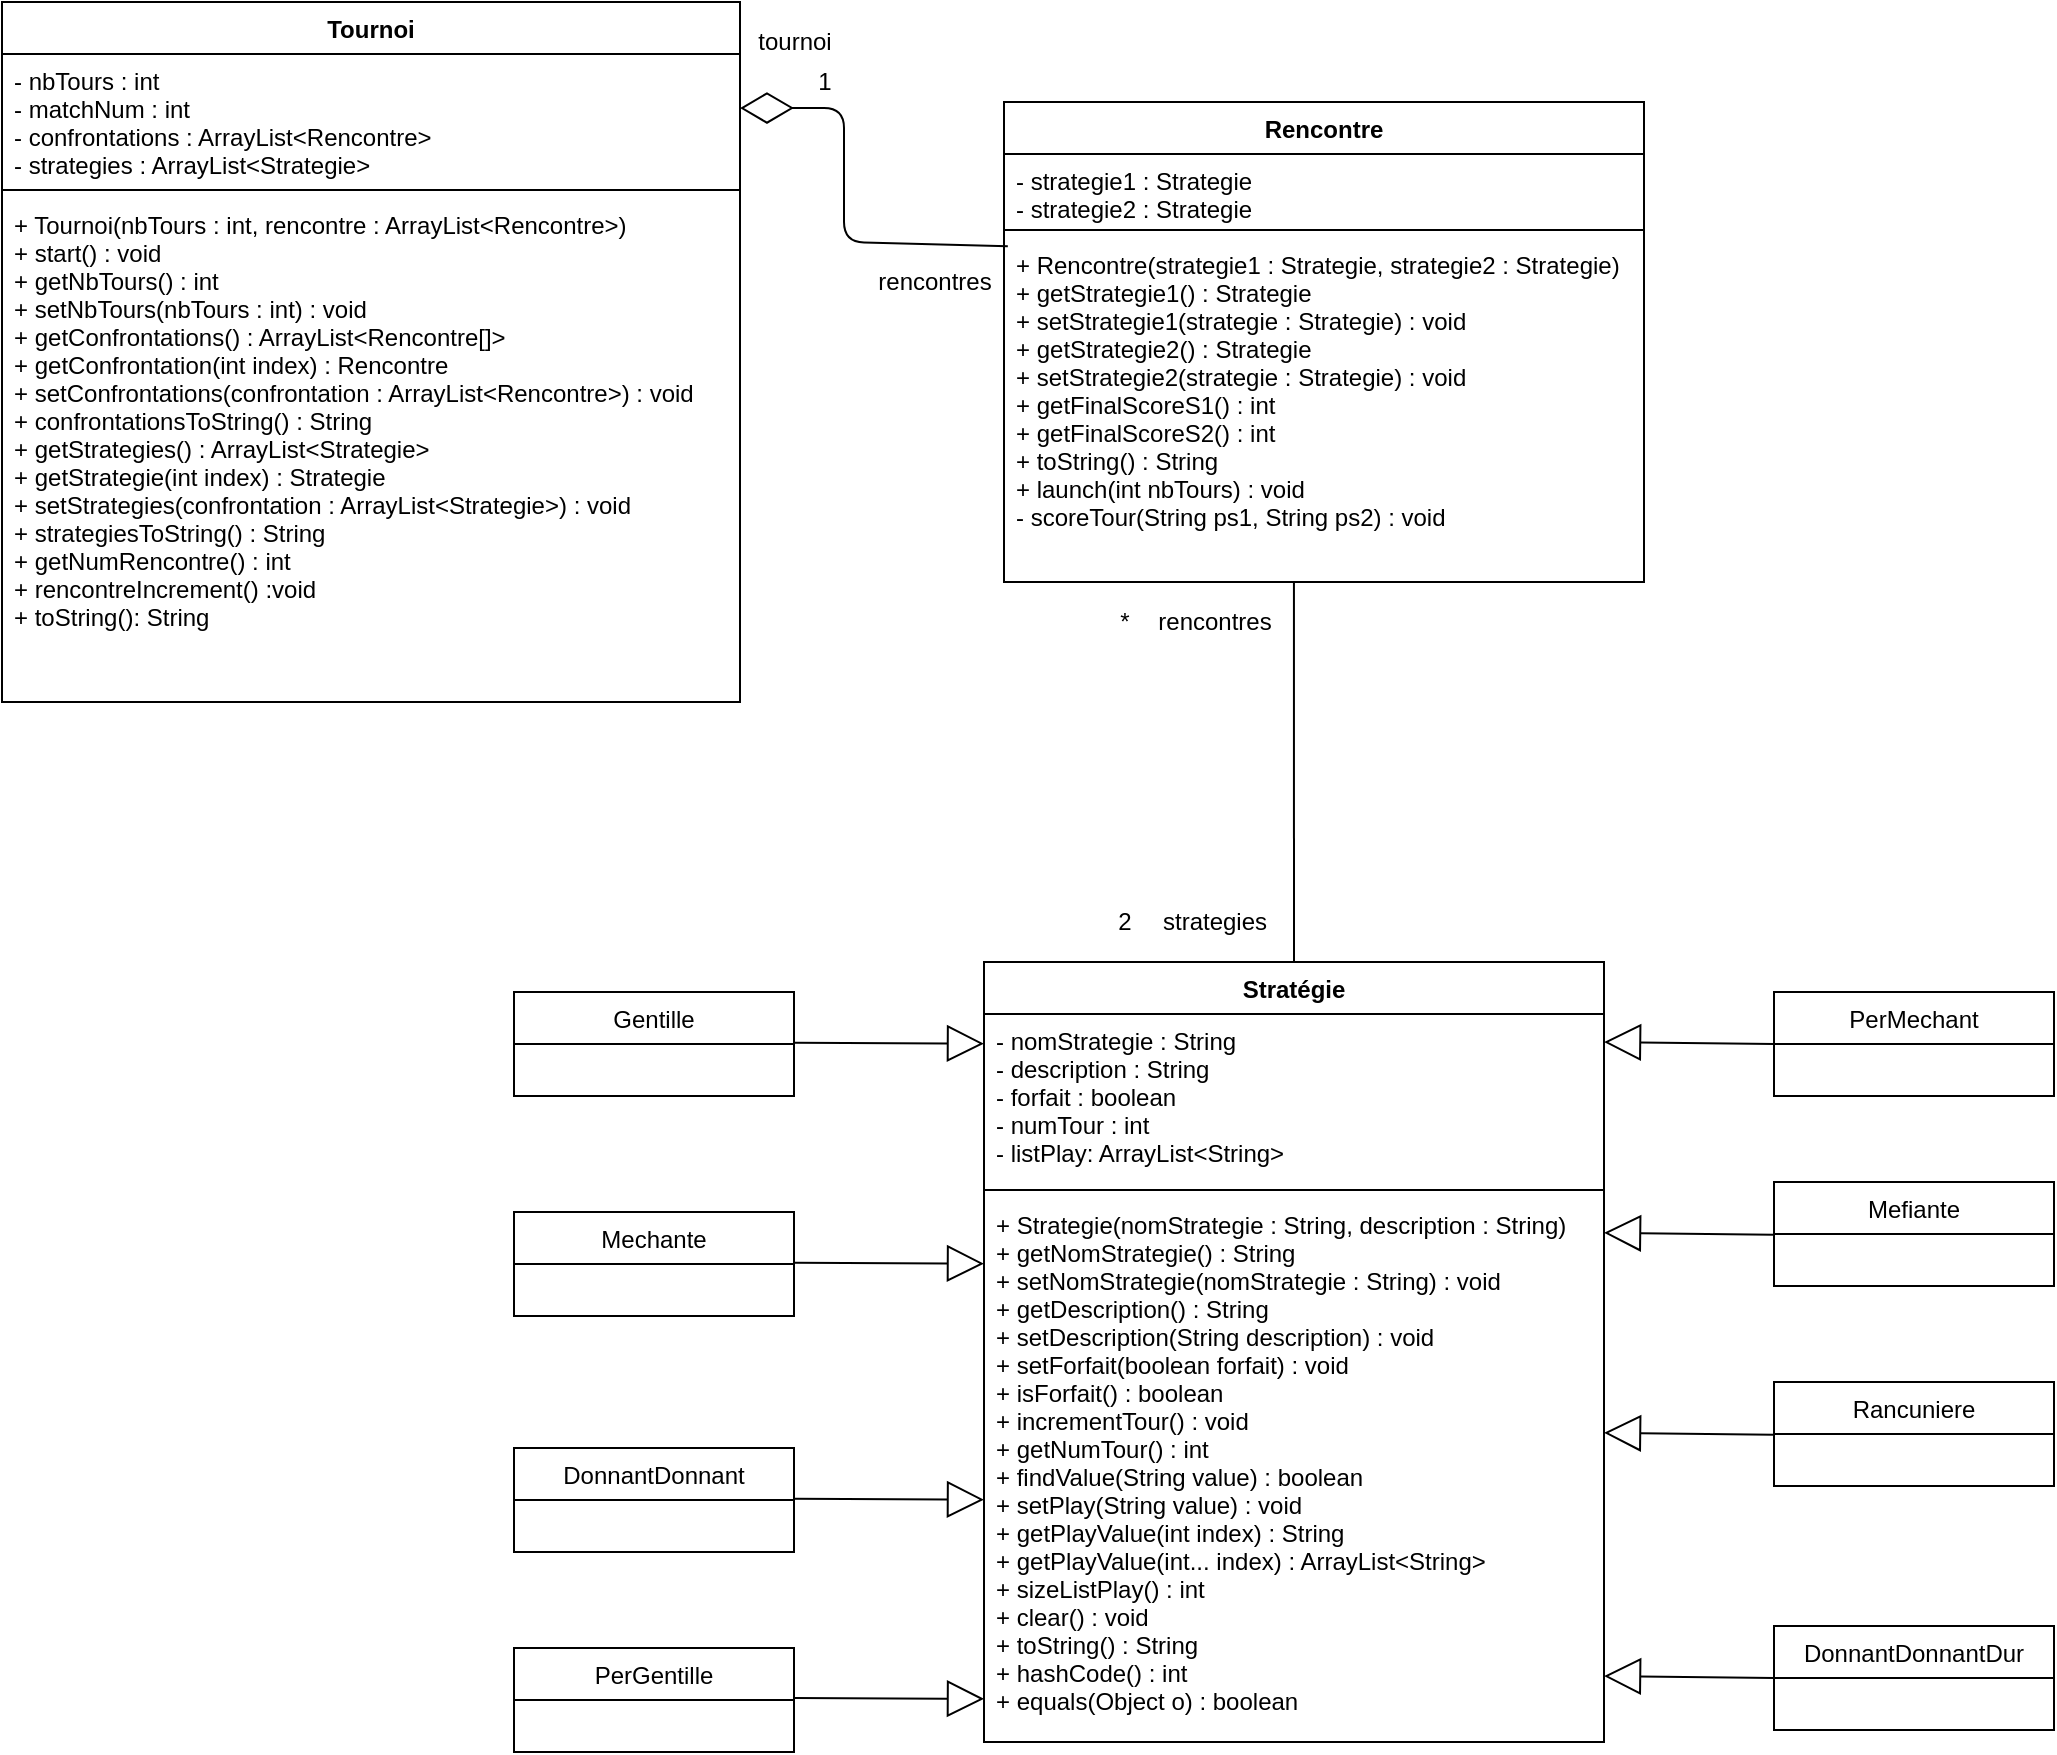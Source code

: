 <mxfile version="13.7.3" type="device"><diagram id="C5RBs43oDa-KdzZeNtuy" name="Page-1"><mxGraphModel dx="1092" dy="494" grid="1" gridSize="10" guides="1" tooltips="1" connect="1" arrows="1" fold="1" page="1" pageScale="1" pageWidth="827" pageHeight="1169" math="0" shadow="0"><root><mxCell id="WIyWlLk6GJQsqaUBKTNV-0"/><mxCell id="WIyWlLk6GJQsqaUBKTNV-1" parent="WIyWlLk6GJQsqaUBKTNV-0"/><mxCell id="aXokWQc9kZBxrOlg0L1S-0" value="Tournoi" style="swimlane;fontStyle=1;align=center;verticalAlign=top;childLayout=stackLayout;horizontal=1;startSize=26;horizontalStack=0;resizeParent=1;resizeParentMax=0;resizeLast=0;collapsible=1;marginBottom=0;" parent="WIyWlLk6GJQsqaUBKTNV-1" vertex="1"><mxGeometry x="239" y="40" width="369" height="350" as="geometry"/></mxCell><mxCell id="aXokWQc9kZBxrOlg0L1S-1" value="- nbTours : int&#10;- matchNum : int&#10;- confrontations : ArrayList&lt;Rencontre&gt;&#10;- strategies : ArrayList&lt;Strategie&gt;&#10;" style="text;strokeColor=none;fillColor=none;align=left;verticalAlign=top;spacingLeft=4;spacingRight=4;overflow=hidden;rotatable=0;points=[[0,0.5],[1,0.5]];portConstraint=eastwest;" parent="aXokWQc9kZBxrOlg0L1S-0" vertex="1"><mxGeometry y="26" width="369" height="64" as="geometry"/></mxCell><mxCell id="aXokWQc9kZBxrOlg0L1S-2" value="" style="line;strokeWidth=1;fillColor=none;align=left;verticalAlign=middle;spacingTop=-1;spacingLeft=3;spacingRight=3;rotatable=0;labelPosition=right;points=[];portConstraint=eastwest;" parent="aXokWQc9kZBxrOlg0L1S-0" vertex="1"><mxGeometry y="90" width="369" height="8" as="geometry"/></mxCell><mxCell id="aXokWQc9kZBxrOlg0L1S-3" value="+ Tournoi(nbTours : int, rencontre : ArrayList&lt;Rencontre&gt;)&#10;+ start() : void&#10;+ getNbTours() : int&#10;+ setNbTours(nbTours : int) : void&#10;+ getConfrontations() : ArrayList&lt;Rencontre[]&gt;&#10;+ getConfrontation(int index) : Rencontre&#10;+ setConfrontations(confrontation : ArrayList&lt;Rencontre&gt;) : void&#10;+ confrontationsToString() : String&#10;+ getStrategies() : ArrayList&lt;Strategie&gt;&#10;+ getStrategie(int index) : Strategie&#10;+ setStrategies(confrontation : ArrayList&lt;Strategie&gt;) : void&#10;+ strategiesToString() : String&#10;+ getNumRencontre() : int&#10;+ rencontreIncrement() :void&#10;+ toString(): String" style="text;strokeColor=none;fillColor=none;align=left;verticalAlign=top;spacingLeft=4;spacingRight=4;overflow=hidden;rotatable=0;points=[[0,0.5],[1,0.5]];portConstraint=eastwest;" parent="aXokWQc9kZBxrOlg0L1S-0" vertex="1"><mxGeometry y="98" width="369" height="252" as="geometry"/></mxCell><mxCell id="aXokWQc9kZBxrOlg0L1S-12" value="Rencontre" style="swimlane;fontStyle=1;align=center;verticalAlign=top;childLayout=stackLayout;horizontal=1;startSize=26;horizontalStack=0;resizeParent=1;resizeParentMax=0;resizeLast=0;collapsible=1;marginBottom=0;" parent="WIyWlLk6GJQsqaUBKTNV-1" vertex="1"><mxGeometry x="740" y="90" width="320" height="240" as="geometry"/></mxCell><mxCell id="aXokWQc9kZBxrOlg0L1S-13" value="- strategie1 : Strategie&#10;- strategie2 : Strategie" style="text;strokeColor=none;fillColor=none;align=left;verticalAlign=top;spacingLeft=4;spacingRight=4;overflow=hidden;rotatable=0;points=[[0,0.5],[1,0.5]];portConstraint=eastwest;" parent="aXokWQc9kZBxrOlg0L1S-12" vertex="1"><mxGeometry y="26" width="320" height="34" as="geometry"/></mxCell><mxCell id="aXokWQc9kZBxrOlg0L1S-14" value="" style="line;strokeWidth=1;fillColor=none;align=left;verticalAlign=middle;spacingTop=-1;spacingLeft=3;spacingRight=3;rotatable=0;labelPosition=right;points=[];portConstraint=eastwest;" parent="aXokWQc9kZBxrOlg0L1S-12" vertex="1"><mxGeometry y="60" width="320" height="8" as="geometry"/></mxCell><mxCell id="aXokWQc9kZBxrOlg0L1S-15" value="+ Rencontre(strategie1 : Strategie, strategie2 : Strategie)&#10;+ getStrategie1() : Strategie&#10;+ setStrategie1(strategie : Strategie) : void&#10;+ getStrategie2() : Strategie&#10;+ setStrategie2(strategie : Strategie) : void&#10;+ getFinalScoreS1() : int&#10;+ getFinalScoreS2() : int&#10;+ toString() : String&#10;+ launch(int nbTours) : void&#10;- scoreTour(String ps1, String ps2) : void" style="text;strokeColor=none;fillColor=none;align=left;verticalAlign=top;spacingLeft=4;spacingRight=4;overflow=hidden;rotatable=0;points=[[0,0.5],[1,0.5]];portConstraint=eastwest;" parent="aXokWQc9kZBxrOlg0L1S-12" vertex="1"><mxGeometry y="68" width="320" height="172" as="geometry"/></mxCell><mxCell id="aXokWQc9kZBxrOlg0L1S-38" value="tournoi" style="text;html=1;align=center;verticalAlign=middle;resizable=0;points=[];autosize=1;" parent="WIyWlLk6GJQsqaUBKTNV-1" vertex="1"><mxGeometry x="610" y="50" width="50" height="20" as="geometry"/></mxCell><mxCell id="aXokWQc9kZBxrOlg0L1S-39" value="1" style="text;html=1;align=center;verticalAlign=middle;resizable=0;points=[];autosize=1;" parent="WIyWlLk6GJQsqaUBKTNV-1" vertex="1"><mxGeometry x="640" y="70" width="20" height="20" as="geometry"/></mxCell><mxCell id="aXokWQc9kZBxrOlg0L1S-40" value="rencontres" style="text;html=1;align=center;verticalAlign=middle;resizable=0;points=[];autosize=1;" parent="WIyWlLk6GJQsqaUBKTNV-1" vertex="1"><mxGeometry x="670" y="170" width="70" height="20" as="geometry"/></mxCell><mxCell id="aXokWQc9kZBxrOlg0L1S-43" value="rencontres" style="text;html=1;align=center;verticalAlign=middle;resizable=0;points=[];autosize=1;" parent="WIyWlLk6GJQsqaUBKTNV-1" vertex="1"><mxGeometry x="810" y="340" width="70" height="20" as="geometry"/></mxCell><mxCell id="aXokWQc9kZBxrOlg0L1S-44" value="*" style="text;html=1;align=center;verticalAlign=middle;resizable=0;points=[];autosize=1;" parent="WIyWlLk6GJQsqaUBKTNV-1" vertex="1"><mxGeometry x="790" y="340" width="20" height="20" as="geometry"/></mxCell><mxCell id="aXokWQc9kZBxrOlg0L1S-45" value="strategies" style="text;html=1;align=center;verticalAlign=middle;resizable=0;points=[];autosize=1;" parent="WIyWlLk6GJQsqaUBKTNV-1" vertex="1"><mxGeometry x="810" y="490" width="70" height="20" as="geometry"/></mxCell><mxCell id="aXokWQc9kZBxrOlg0L1S-46" value="2" style="text;html=1;align=center;verticalAlign=middle;resizable=0;points=[];autosize=1;" parent="WIyWlLk6GJQsqaUBKTNV-1" vertex="1"><mxGeometry x="790" y="490" width="20" height="20" as="geometry"/></mxCell><mxCell id="BJeOSOnE8FN6nSRYIj-A-38" value="" style="endArrow=block;endSize=16;endFill=0;html=1;exitX=0;exitY=0.5;exitDx=0;exitDy=0;" parent="WIyWlLk6GJQsqaUBKTNV-1" source="BJeOSOnE8FN6nSRYIj-A-16" edge="1"><mxGeometry x="-0.055" y="-14" width="160" relative="1" as="geometry"><mxPoint x="1120" y="877.41" as="sourcePoint"/><mxPoint x="1040" y="877" as="targetPoint"/><mxPoint as="offset"/></mxGeometry></mxCell><mxCell id="BJeOSOnE8FN6nSRYIj-A-39" value="" style="endArrow=block;endSize=16;endFill=0;html=1;exitX=0;exitY=0.5;exitDx=0;exitDy=0;" parent="WIyWlLk6GJQsqaUBKTNV-1" edge="1"><mxGeometry x="-0.055" y="-14" width="160" relative="1" as="geometry"><mxPoint x="1125" y="756.41" as="sourcePoint"/><mxPoint x="1040" y="755.41" as="targetPoint"/><mxPoint as="offset"/></mxGeometry></mxCell><mxCell id="BJeOSOnE8FN6nSRYIj-A-40" value="" style="endArrow=block;endSize=16;endFill=0;html=1;exitX=0;exitY=0.5;exitDx=0;exitDy=0;" parent="WIyWlLk6GJQsqaUBKTNV-1" edge="1"><mxGeometry x="-0.055" y="-14" width="160" relative="1" as="geometry"><mxPoint x="1125" y="656.41" as="sourcePoint"/><mxPoint x="1040" y="655.41" as="targetPoint"/><mxPoint as="offset"/></mxGeometry></mxCell><mxCell id="BJeOSOnE8FN6nSRYIj-A-41" value="" style="endArrow=block;endSize=16;endFill=0;html=1;exitX=0;exitY=0.5;exitDx=0;exitDy=0;" parent="WIyWlLk6GJQsqaUBKTNV-1" edge="1"><mxGeometry x="-0.055" y="-14" width="160" relative="1" as="geometry"><mxPoint x="1125" y="561.0" as="sourcePoint"/><mxPoint x="1040" y="560.0" as="targetPoint"/><mxPoint as="offset"/></mxGeometry></mxCell><mxCell id="BJeOSOnE8FN6nSRYIj-A-42" value="" style="endArrow=block;endSize=16;endFill=0;html=1;" parent="WIyWlLk6GJQsqaUBKTNV-1" edge="1"><mxGeometry x="-0.055" y="-14" width="160" relative="1" as="geometry"><mxPoint x="635" y="888" as="sourcePoint"/><mxPoint x="730" y="888.41" as="targetPoint"/><mxPoint as="offset"/></mxGeometry></mxCell><mxCell id="BJeOSOnE8FN6nSRYIj-A-43" value="" style="endArrow=block;endSize=16;endFill=0;html=1;" parent="WIyWlLk6GJQsqaUBKTNV-1" edge="1"><mxGeometry x="-0.055" y="-14" width="160" relative="1" as="geometry"><mxPoint x="635" y="788.41" as="sourcePoint"/><mxPoint x="730" y="788.82" as="targetPoint"/><mxPoint as="offset"/></mxGeometry></mxCell><mxCell id="BJeOSOnE8FN6nSRYIj-A-44" value="" style="endArrow=block;endSize=16;endFill=0;html=1;" parent="WIyWlLk6GJQsqaUBKTNV-1" edge="1"><mxGeometry x="-0.055" y="-14" width="160" relative="1" as="geometry"><mxPoint x="635" y="670.41" as="sourcePoint"/><mxPoint x="730" y="670.82" as="targetPoint"/><mxPoint as="offset"/></mxGeometry></mxCell><mxCell id="BJeOSOnE8FN6nSRYIj-A-45" value="" style="endArrow=block;endSize=16;endFill=0;html=1;" parent="WIyWlLk6GJQsqaUBKTNV-1" edge="1"><mxGeometry x="-0.055" y="-14" width="160" relative="1" as="geometry"><mxPoint x="635" y="560.41" as="sourcePoint"/><mxPoint x="730" y="560.82" as="targetPoint"/><mxPoint as="offset"/></mxGeometry></mxCell><mxCell id="BJeOSOnE8FN6nSRYIj-A-48" value="" style="endArrow=diamondThin;endFill=0;endSize=24;html=1;entryX=1;entryY=0.422;entryDx=0;entryDy=0;exitX=0.006;exitY=0.024;exitDx=0;exitDy=0;exitPerimeter=0;entryPerimeter=0;" parent="WIyWlLk6GJQsqaUBKTNV-1" source="aXokWQc9kZBxrOlg0L1S-15" target="aXokWQc9kZBxrOlg0L1S-1" edge="1"><mxGeometry width="160" relative="1" as="geometry"><mxPoint x="720" y="190" as="sourcePoint"/><mxPoint x="880" y="190" as="targetPoint"/><Array as="points"><mxPoint x="660" y="160"/><mxPoint x="660" y="93"/></Array></mxGeometry></mxCell><mxCell id="BJeOSOnE8FN6nSRYIj-A-54" value="" style="endArrow=none;html=1;exitX=0.5;exitY=0;exitDx=0;exitDy=0;entryX=0.453;entryY=1;entryDx=0;entryDy=0;entryPerimeter=0;" parent="WIyWlLk6GJQsqaUBKTNV-1" source="aXokWQc9kZBxrOlg0L1S-4" target="aXokWQc9kZBxrOlg0L1S-15" edge="1"><mxGeometry width="50" height="50" relative="1" as="geometry"><mxPoint x="1000" y="320" as="sourcePoint"/><mxPoint x="1050" y="270" as="targetPoint"/></mxGeometry></mxCell><mxCell id="BJeOSOnE8FN6nSRYIj-A-20" value="Gentille" style="swimlane;fontStyle=0;childLayout=stackLayout;horizontal=1;startSize=26;fillColor=none;horizontalStack=0;resizeParent=1;resizeParentMax=0;resizeLast=0;collapsible=1;marginBottom=0;" parent="WIyWlLk6GJQsqaUBKTNV-1" vertex="1"><mxGeometry x="495" y="535" width="140" height="52" as="geometry"/></mxCell><mxCell id="aXokWQc9kZBxrOlg0L1S-4" value="Stratégie" style="swimlane;fontStyle=1;align=center;verticalAlign=top;childLayout=stackLayout;horizontal=1;startSize=26;horizontalStack=0;resizeParent=1;resizeParentMax=0;resizeLast=0;collapsible=1;marginBottom=0;" parent="WIyWlLk6GJQsqaUBKTNV-1" vertex="1"><mxGeometry x="730" y="520" width="310" height="390" as="geometry"/></mxCell><mxCell id="aXokWQc9kZBxrOlg0L1S-5" value="- nomStrategie : String&#10;- description : String&#10;- forfait : boolean&#10;- numTour : int&#10;- listPlay: ArrayList&lt;String&gt;" style="text;strokeColor=none;fillColor=none;align=left;verticalAlign=top;spacingLeft=4;spacingRight=4;overflow=hidden;rotatable=0;points=[[0,0.5],[1,0.5]];portConstraint=eastwest;" parent="aXokWQc9kZBxrOlg0L1S-4" vertex="1"><mxGeometry y="26" width="310" height="84" as="geometry"/></mxCell><mxCell id="aXokWQc9kZBxrOlg0L1S-6" value="" style="line;strokeWidth=1;fillColor=none;align=left;verticalAlign=middle;spacingTop=-1;spacingLeft=3;spacingRight=3;rotatable=0;labelPosition=right;points=[];portConstraint=eastwest;" parent="aXokWQc9kZBxrOlg0L1S-4" vertex="1"><mxGeometry y="110" width="310" height="8" as="geometry"/></mxCell><mxCell id="aXokWQc9kZBxrOlg0L1S-7" value="+ Strategie(nomStrategie : String, description : String)&#10;+ getNomStrategie() : String&#10;+ setNomStrategie(nomStrategie : String) : void&#10;+ getDescription() : String&#10;+ setDescription(String description) : void&#10;+ setForfait(boolean forfait) : void&#10;+ isForfait() : boolean&#10;+ incrementTour() : void&#10;+ getNumTour() : int&#10;+ findValue(String value) : boolean&#10;+ setPlay(String value) : void&#10;+ getPlayValue(int index) : String&#10;+ getPlayValue(int... index) : ArrayList&lt;String&gt;&#10;+ sizeListPlay() : int&#10;+ clear() : void&#10;+ toString() : String&#10;+ hashCode() : int&#10;+ equals(Object o) : boolean" style="text;strokeColor=none;fillColor=none;align=left;verticalAlign=top;spacingLeft=4;spacingRight=4;overflow=hidden;rotatable=0;points=[[0,0.5],[1,0.5]];portConstraint=eastwest;" parent="aXokWQc9kZBxrOlg0L1S-4" vertex="1"><mxGeometry y="118" width="310" height="272" as="geometry"/></mxCell><mxCell id="BJeOSOnE8FN6nSRYIj-A-0" value="PerMechant" style="swimlane;fontStyle=0;childLayout=stackLayout;horizontal=1;startSize=26;fillColor=none;horizontalStack=0;resizeParent=1;resizeParentMax=0;resizeLast=0;collapsible=1;marginBottom=0;" parent="WIyWlLk6GJQsqaUBKTNV-1" vertex="1"><mxGeometry x="1125" y="535" width="140" height="52" as="geometry"><mxRectangle x="930" y="620" width="100" height="26" as="alternateBounds"/></mxGeometry></mxCell><mxCell id="BJeOSOnE8FN6nSRYIj-A-8" value="Mefiante" style="swimlane;fontStyle=0;childLayout=stackLayout;horizontal=1;startSize=26;fillColor=none;horizontalStack=0;resizeParent=1;resizeParentMax=0;resizeLast=0;collapsible=1;marginBottom=0;" parent="WIyWlLk6GJQsqaUBKTNV-1" vertex="1"><mxGeometry x="1125" y="630" width="140" height="52" as="geometry"/></mxCell><mxCell id="BJeOSOnE8FN6nSRYIj-A-12" value="Rancuniere" style="swimlane;fontStyle=0;childLayout=stackLayout;horizontal=1;startSize=26;fillColor=none;horizontalStack=0;resizeParent=1;resizeParentMax=0;resizeLast=0;collapsible=1;marginBottom=0;" parent="WIyWlLk6GJQsqaUBKTNV-1" vertex="1"><mxGeometry x="1125" y="730" width="140" height="52" as="geometry"/></mxCell><mxCell id="BJeOSOnE8FN6nSRYIj-A-16" value="DonnantDonnantDur" style="swimlane;fontStyle=0;childLayout=stackLayout;horizontal=1;startSize=26;fillColor=none;horizontalStack=0;resizeParent=1;resizeParentMax=0;resizeLast=0;collapsible=1;marginBottom=0;" parent="WIyWlLk6GJQsqaUBKTNV-1" vertex="1"><mxGeometry x="1125" y="852" width="140" height="52" as="geometry"/></mxCell><mxCell id="BJeOSOnE8FN6nSRYIj-A-4" value="PerGentille" style="swimlane;fontStyle=0;childLayout=stackLayout;horizontal=1;startSize=26;fillColor=none;horizontalStack=0;resizeParent=1;resizeParentMax=0;resizeLast=0;collapsible=1;marginBottom=0;" parent="WIyWlLk6GJQsqaUBKTNV-1" vertex="1"><mxGeometry x="495" y="863" width="140" height="52" as="geometry"/></mxCell><mxCell id="BJeOSOnE8FN6nSRYIj-A-28" value="DonnantDonnant" style="swimlane;fontStyle=0;childLayout=stackLayout;horizontal=1;startSize=26;fillColor=none;horizontalStack=0;resizeParent=1;resizeParentMax=0;resizeLast=0;collapsible=1;marginBottom=0;" parent="WIyWlLk6GJQsqaUBKTNV-1" vertex="1"><mxGeometry x="495" y="763" width="140" height="52" as="geometry"/></mxCell><mxCell id="BJeOSOnE8FN6nSRYIj-A-24" value="Mechante" style="swimlane;fontStyle=0;childLayout=stackLayout;horizontal=1;startSize=26;fillColor=none;horizontalStack=0;resizeParent=1;resizeParentMax=0;resizeLast=0;collapsible=1;marginBottom=0;" parent="WIyWlLk6GJQsqaUBKTNV-1" vertex="1"><mxGeometry x="495" y="645" width="140" height="52" as="geometry"/></mxCell></root></mxGraphModel></diagram></mxfile>